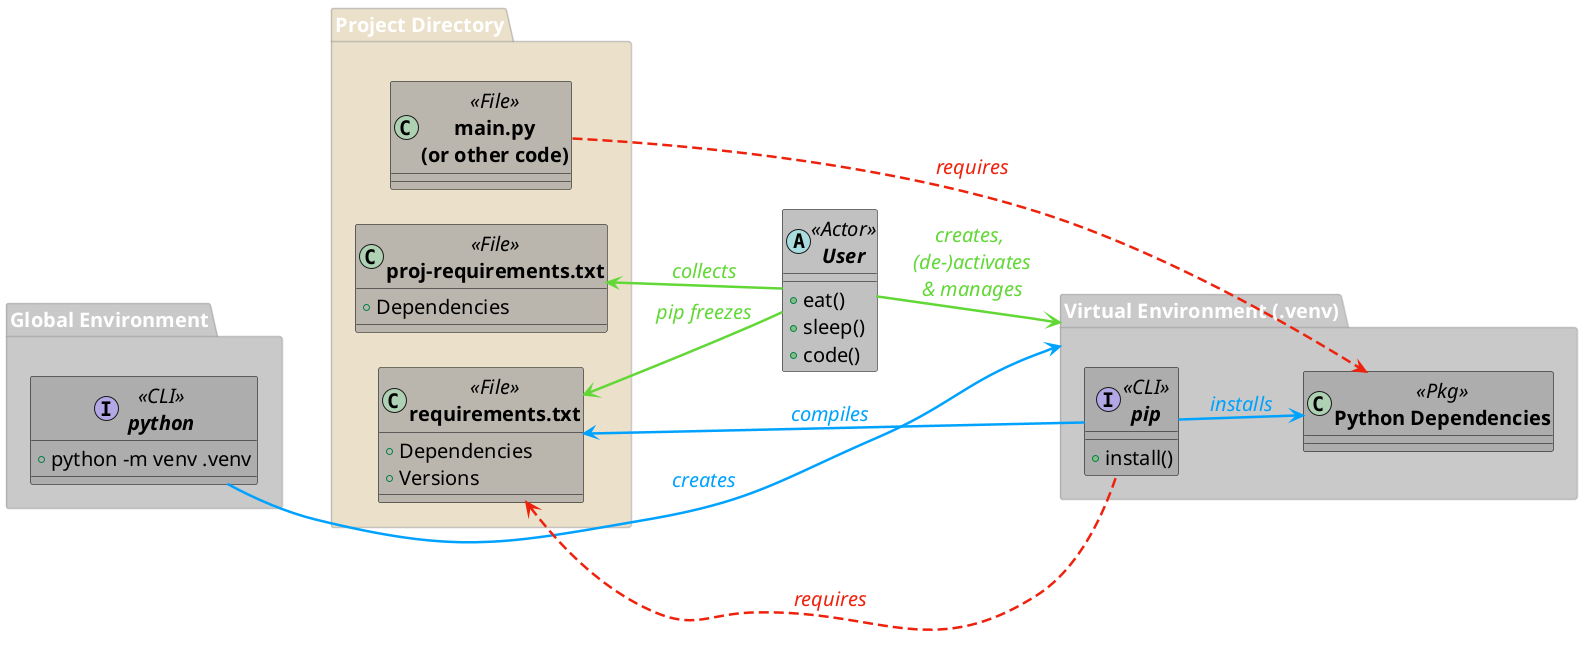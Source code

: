 @startuml
left to right direction

' === Style (kept identical) ===
skinparam defaultFontSize 20
skinparam BackgroundColor transparent
skinparam package {
    BackgroundColor #99999988
    BorderColor     #99999988
    BorderWidth     2
    FontColor       #ffffff
}
skinparam class {
    BackgroundColor #99999999
    BorderColor     #000000
    FontStyle       bold
}

' === Packages (now ordered GE → PDIR → VENV) ===
package "Global Environment" as GE {
    interface "python" as PY  <<CLI>> {
        +python -m venv .venv
    }
}

package "Project Directory" as PDIR #d9c49988 {
    class "proj-requirements.txt"   as REQ_PROJ <<File>>{
        +Dependencies
    }
    class "requirements.txt"         as REQ <<File>>{
        +Dependencies
        +Versions
    }
    class "main.py\n(or other code)" as APP <<File>>
}



package "Virtual Environment (.venv)" as VENV  {
    interface "pip"          as PIP <<CLI>> {
        +install()
    }
    class "Python Dependencies" as PKG <<Pkg>>
}

' === Hidden arrows to lock horizontal order ===
GE   -[hidden]-> PDIR
PDIR -[hidden]-> VENV

' === Visible blue arrows (same semantics) ===
<style>
arrow {
    LineColor #00A2FF
    LineThickness 2.5
    FontColor #00A2FF
    FontStyle italic
}
</style>

PY  --> VENV : creates
PIP --> PKG  : installs


REQ <-- PIP  : compiles

' === SPecial Straight Arrows =============
<style>
arrow {
    LineColor #61D836
    FontColor #61D836
}
</style>
abstract "User" as USER <<Actor>> {
    +eat()
    +sleep()
    +code()
}
USER  --> VENV : creates, \n (de-)activates \n& manages 
REQ_PROJ <-- USER : collects
REQ <-- USER : pip freezes

<style>
arrow {
    LineStyle 10-5
    LineColor #EE220C
    FontColor #EE220C
}
</style>
APP --> PKG  : requires
REQ <-- PIP  : requires

@enduml
